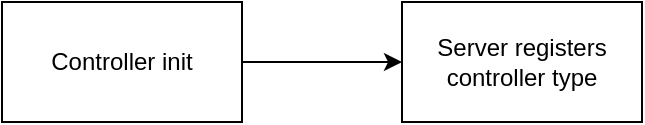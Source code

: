 <mxfile version="13.10.0" type="embed">
    <diagram id="JR-FmOtAL7zXSWMbXB9z" name="Page-1">
        <mxGraphModel dx="1015" dy="564" grid="1" gridSize="10" guides="1" tooltips="1" connect="1" arrows="1" fold="1" page="1" pageScale="1" pageWidth="850" pageHeight="1100" math="0" shadow="0">
            <root>
                <mxCell id="0"/>
                <mxCell id="1" parent="0"/>
                <mxCell id="4" value="" style="edgeStyle=orthogonalEdgeStyle;rounded=0;orthogonalLoop=1;jettySize=auto;html=1;" edge="1" parent="1" source="2" target="3">
                    <mxGeometry relative="1" as="geometry"/>
                </mxCell>
                <mxCell id="2" value="Controller init" style="rounded=0;whiteSpace=wrap;html=1;" vertex="1" parent="1">
                    <mxGeometry x="190" y="230" width="120" height="60" as="geometry"/>
                </mxCell>
                <mxCell id="3" value="Server registers controller type" style="rounded=0;whiteSpace=wrap;html=1;" vertex="1" parent="1">
                    <mxGeometry x="390" y="230" width="120" height="60" as="geometry"/>
                </mxCell>
            </root>
        </mxGraphModel>
    </diagram>
</mxfile>